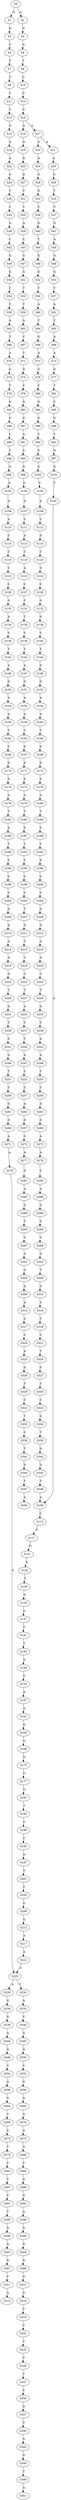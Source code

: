 strict digraph  {
	S0 -> S1 [ label = G ];
	S0 -> S2 [ label = A ];
	S1 -> S3 [ label = G ];
	S2 -> S4 [ label = G ];
	S3 -> S5 [ label = C ];
	S4 -> S6 [ label = G ];
	S5 -> S7 [ label = T ];
	S6 -> S8 [ label = T ];
	S7 -> S9 [ label = C ];
	S8 -> S10 [ label = C ];
	S9 -> S11 [ label = T ];
	S10 -> S12 [ label = C ];
	S11 -> S13 [ label = C ];
	S12 -> S14 [ label = C ];
	S13 -> S15 [ label = G ];
	S14 -> S16 [ label = A ];
	S14 -> S17 [ label = G ];
	S15 -> S18 [ label = A ];
	S16 -> S19 [ label = G ];
	S17 -> S20 [ label = G ];
	S17 -> S21 [ label = A ];
	S18 -> S22 [ label = A ];
	S19 -> S23 [ label = A ];
	S20 -> S24 [ label = A ];
	S21 -> S25 [ label = A ];
	S22 -> S26 [ label = G ];
	S23 -> S27 [ label = G ];
	S24 -> S28 [ label = G ];
	S25 -> S29 [ label = G ];
	S26 -> S30 [ label = T ];
	S27 -> S31 [ label = C ];
	S28 -> S32 [ label = G ];
	S29 -> S33 [ label = T ];
	S30 -> S34 [ label = C ];
	S31 -> S35 [ label = C ];
	S32 -> S36 [ label = C ];
	S33 -> S37 [ label = C ];
	S34 -> S38 [ label = G ];
	S35 -> S39 [ label = A ];
	S36 -> S40 [ label = G ];
	S37 -> S41 [ label = G ];
	S38 -> S42 [ label = C ];
	S39 -> S43 [ label = C ];
	S40 -> S44 [ label = T ];
	S41 -> S45 [ label = A ];
	S42 -> S46 [ label = G ];
	S43 -> S47 [ label = G ];
	S44 -> S48 [ label = G ];
	S45 -> S49 [ label = G ];
	S46 -> S50 [ label = G ];
	S47 -> S51 [ label = G ];
	S48 -> S52 [ label = G ];
	S49 -> S53 [ label = G ];
	S50 -> S54 [ label = C ];
	S51 -> S55 [ label = T ];
	S52 -> S56 [ label = T ];
	S53 -> S57 [ label = T ];
	S54 -> S58 [ label = T ];
	S55 -> S59 [ label = T ];
	S56 -> S60 [ label = A ];
	S57 -> S61 [ label = A ];
	S58 -> S62 [ label = A ];
	S59 -> S63 [ label = A ];
	S60 -> S64 [ label = T ];
	S61 -> S65 [ label = T ];
	S62 -> S66 [ label = T ];
	S63 -> S67 [ label = C ];
	S64 -> S68 [ label = G ];
	S65 -> S69 [ label = A ];
	S66 -> S70 [ label = A ];
	S67 -> S71 [ label = T ];
	S68 -> S72 [ label = A ];
	S69 -> S73 [ label = A ];
	S70 -> S74 [ label = G ];
	S71 -> S75 [ label = G ];
	S72 -> S76 [ label = G ];
	S73 -> S77 [ label = G ];
	S74 -> S78 [ label = T ];
	S75 -> S79 [ label = C ];
	S76 -> S80 [ label = C ];
	S77 -> S81 [ label = T ];
	S78 -> S82 [ label = A ];
	S79 -> S83 [ label = A ];
	S80 -> S84 [ label = G ];
	S81 -> S85 [ label = C ];
	S82 -> S86 [ label = G ];
	S83 -> S87 [ label = G ];
	S84 -> S88 [ label = G ];
	S85 -> S89 [ label = G ];
	S86 -> S90 [ label = C ];
	S87 -> S91 [ label = A ];
	S88 -> S92 [ label = T ];
	S89 -> S93 [ label = T ];
	S90 -> S94 [ label = C ];
	S91 -> S95 [ label = C ];
	S92 -> S96 [ label = C ];
	S93 -> S97 [ label = G ];
	S94 -> S98 [ label = G ];
	S95 -> S99 [ label = G ];
	S96 -> S100 [ label = G ];
	S97 -> S101 [ label = G ];
	S98 -> S102 [ label = A ];
	S99 -> S103 [ label = G ];
	S100 -> S104 [ label = C ];
	S101 -> S105 [ label = T ];
	S102 -> S106 [ label = A ];
	S103 -> S107 [ label = A ];
	S104 -> S108 [ label = A ];
	S105 -> S109 [ label = A ];
	S106 -> S110 [ label = A ];
	S107 -> S111 [ label = C ];
	S108 -> S112 [ label = C ];
	S109 -> S113 [ label = C ];
	S110 -> S114 [ label = C ];
	S111 -> S115 [ label = A ];
	S112 -> S116 [ label = G ];
	S113 -> S117 [ label = C ];
	S114 -> S118 [ label = C ];
	S115 -> S119 [ label = C ];
	S116 -> S120 [ label = C ];
	S117 -> S121 [ label = G ];
	S118 -> S122 [ label = C ];
	S119 -> S123 [ label = A ];
	S120 -> S124 [ label = G ];
	S121 -> S125 [ label = G ];
	S122 -> S126 [ label = C ];
	S123 -> S127 [ label = C ];
	S124 -> S128 [ label = C ];
	S125 -> S129 [ label = T ];
	S126 -> S130 [ label = G ];
	S127 -> S131 [ label = C ];
	S128 -> S132 [ label = G ];
	S129 -> S133 [ label = G ];
	S130 -> S134 [ label = A ];
	S131 -> S135 [ label = T ];
	S132 -> S136 [ label = G ];
	S133 -> S137 [ label = G ];
	S134 -> S138 [ label = C ];
	S135 -> S139 [ label = C ];
	S136 -> S140 [ label = C ];
	S137 -> S141 [ label = T ];
	S138 -> S142 [ label = T ];
	S139 -> S143 [ label = T ];
	S140 -> S144 [ label = T ];
	S141 -> S145 [ label = T ];
	S142 -> S146 [ label = A ];
	S143 -> S147 [ label = A ];
	S144 -> S148 [ label = G ];
	S145 -> S149 [ label = A ];
	S146 -> S150 [ label = G ];
	S147 -> S151 [ label = G ];
	S148 -> S152 [ label = G ];
	S149 -> S153 [ label = G ];
	S150 -> S154 [ label = A ];
	S151 -> S155 [ label = A ];
	S152 -> S156 [ label = A ];
	S153 -> S157 [ label = A ];
	S154 -> S158 [ label = A ];
	S155 -> S159 [ label = A ];
	S156 -> S160 [ label = A ];
	S157 -> S161 [ label = A ];
	S158 -> S162 [ label = T ];
	S159 -> S163 [ label = C ];
	S160 -> S164 [ label = T ];
	S161 -> S165 [ label = G ];
	S162 -> S166 [ label = C ];
	S163 -> S167 [ label = G ];
	S164 -> S168 [ label = G ];
	S165 -> S169 [ label = G ];
	S166 -> S170 [ label = G ];
	S167 -> S171 [ label = A ];
	S168 -> S172 [ label = G ];
	S169 -> S173 [ label = G ];
	S170 -> S174 [ label = G ];
	S171 -> S175 [ label = G ];
	S172 -> S176 [ label = G ];
	S173 -> S177 [ label = G ];
	S174 -> S178 [ label = G ];
	S175 -> S179 [ label = G ];
	S176 -> S180 [ label = G ];
	S177 -> S181 [ label = G ];
	S178 -> S182 [ label = T ];
	S179 -> S183 [ label = T ];
	S180 -> S184 [ label = T ];
	S181 -> S185 [ label = T ];
	S182 -> S186 [ label = A ];
	S183 -> S187 [ label = G ];
	S184 -> S188 [ label = C ];
	S185 -> S189 [ label = C ];
	S186 -> S190 [ label = T ];
	S187 -> S191 [ label = T ];
	S188 -> S192 [ label = C ];
	S189 -> S193 [ label = C ];
	S190 -> S194 [ label = C ];
	S191 -> S195 [ label = C ];
	S192 -> S196 [ label = G ];
	S193 -> S197 [ label = G ];
	S194 -> S198 [ label = C ];
	S195 -> S199 [ label = C ];
	S196 -> S200 [ label = C ];
	S197 -> S201 [ label = T ];
	S198 -> S202 [ label = C ];
	S199 -> S203 [ label = C ];
	S200 -> S204 [ label = C ];
	S201 -> S205 [ label = C ];
	S202 -> S206 [ label = G ];
	S203 -> S207 [ label = T ];
	S204 -> S208 [ label = G ];
	S205 -> S209 [ label = G ];
	S206 -> S210 [ label = A ];
	S207 -> S211 [ label = G ];
	S208 -> S212 [ label = G ];
	S209 -> S213 [ label = G ];
	S210 -> S214 [ label = A ];
	S211 -> S215 [ label = T ];
	S212 -> S216 [ label = A ];
	S213 -> S217 [ label = A ];
	S214 -> S218 [ label = A ];
	S215 -> S219 [ label = C ];
	S216 -> S220 [ label = A ];
	S217 -> S221 [ label = A ];
	S218 -> S222 [ label = G ];
	S219 -> S223 [ label = C ];
	S220 -> S224 [ label = C ];
	S221 -> S225 [ label = C ];
	S222 -> S226 [ label = T ];
	S223 -> S227 [ label = T ];
	S224 -> S228 [ label = T ];
	S225 -> S229 [ label = A ];
	S225 -> S230 [ label = T ];
	S226 -> S231 [ label = G ];
	S227 -> S232 [ label = A ];
	S228 -> S233 [ label = G ];
	S229 -> S234 [ label = G ];
	S230 -> S235 [ label = A ];
	S231 -> S236 [ label = T ];
	S232 -> S237 [ label = C ];
	S233 -> S238 [ label = C ];
	S234 -> S239 [ label = G ];
	S235 -> S240 [ label = C ];
	S236 -> S241 [ label = C ];
	S237 -> S242 [ label = T ];
	S238 -> S243 [ label = A ];
	S239 -> S244 [ label = A ];
	S240 -> S245 [ label = A ];
	S241 -> S246 [ label = G ];
	S242 -> S247 [ label = A ];
	S243 -> S248 [ label = A ];
	S244 -> S249 [ label = A ];
	S245 -> S250 [ label = A ];
	S246 -> S251 [ label = T ];
	S247 -> S252 [ label = C ];
	S248 -> S253 [ label = C ];
	S249 -> S254 [ label = T ];
	S250 -> S255 [ label = C ];
	S251 -> S256 [ label = C ];
	S252 -> S257 [ label = C ];
	S253 -> S258 [ label = C ];
	S254 -> S259 [ label = A ];
	S255 -> S260 [ label = G ];
	S256 -> S261 [ label = G ];
	S257 -> S262 [ label = A ];
	S258 -> S263 [ label = A ];
	S259 -> S264 [ label = G ];
	S260 -> S265 [ label = A ];
	S261 -> S266 [ label = G ];
	S262 -> S267 [ label = G ];
	S263 -> S268 [ label = G ];
	S264 -> S269 [ label = T ];
	S265 -> S270 [ label = A ];
	S266 -> S271 [ label = A ];
	S267 -> S272 [ label = G ];
	S268 -> S273 [ label = A ];
	S269 -> S274 [ label = C ];
	S270 -> S275 [ label = A ];
	S271 -> S276 [ label = A ];
	S272 -> S277 [ label = A ];
	S273 -> S278 [ label = A ];
	S274 -> S279 [ label = T ];
	S275 -> S280 [ label = A ];
	S276 -> S225 [ label = C ];
	S277 -> S281 [ label = G ];
	S278 -> S282 [ label = C ];
	S279 -> S283 [ label = C ];
	S280 -> S284 [ label = C ];
	S281 -> S285 [ label = A ];
	S282 -> S286 [ label = A ];
	S283 -> S287 [ label = T ];
	S284 -> S288 [ label = A ];
	S285 -> S289 [ label = G ];
	S286 -> S290 [ label = G ];
	S287 -> S291 [ label = C ];
	S288 -> S292 [ label = G ];
	S289 -> S293 [ label = T ];
	S290 -> S294 [ label = C ];
	S291 -> S295 [ label = T ];
	S292 -> S296 [ label = A ];
	S293 -> S297 [ label = C ];
	S294 -> S298 [ label = C ];
	S295 -> S299 [ label = G ];
	S296 -> S300 [ label = A ];
	S297 -> S301 [ label = A ];
	S298 -> S302 [ label = G ];
	S299 -> S303 [ label = A ];
	S300 -> S304 [ label = G ];
	S301 -> S305 [ label = G ];
	S302 -> S306 [ label = T ];
	S303 -> S307 [ label = G ];
	S304 -> S308 [ label = G ];
	S305 -> S309 [ label = G ];
	S306 -> S310 [ label = C ];
	S307 -> S311 [ label = T ];
	S308 -> S312 [ label = G ];
	S309 -> S313 [ label = A ];
	S310 -> S314 [ label = C ];
	S311 -> S315 [ label = A ];
	S312 -> S316 [ label = G ];
	S313 -> S317 [ label = C ];
	S314 -> S318 [ label = T ];
	S316 -> S319 [ label = T ];
	S317 -> S320 [ label = C ];
	S318 -> S321 [ label = C ];
	S319 -> S322 [ label = C ];
	S320 -> S323 [ label = A ];
	S321 -> S324 [ label = T ];
	S322 -> S325 [ label = T ];
	S323 -> S326 [ label = G ];
	S324 -> S327 [ label = G ];
	S325 -> S328 [ label = C ];
	S326 -> S329 [ label = T ];
	S327 -> S330 [ label = T ];
	S328 -> S331 [ label = T ];
	S329 -> S332 [ label = C ];
	S330 -> S333 [ label = C ];
	S331 -> S334 [ label = C ];
	S332 -> S335 [ label = T ];
	S333 -> S336 [ label = G ];
	S334 -> S337 [ label = G ];
	S335 -> S338 [ label = C ];
	S336 -> S339 [ label = T ];
	S337 -> S340 [ label = T ];
	S338 -> S341 [ label = T ];
	S339 -> S342 [ label = G ];
	S340 -> S343 [ label = G ];
	S341 -> S344 [ label = G ];
	S342 -> S345 [ label = G ];
	S343 -> S346 [ label = G ];
	S344 -> S347 [ label = T ];
	S345 -> S348 [ label = T ];
	S346 -> S349 [ label = T ];
	S347 -> S350 [ label = A ];
	S348 -> S109 [ label = A ];
	S349 -> S351 [ label = A ];
}
